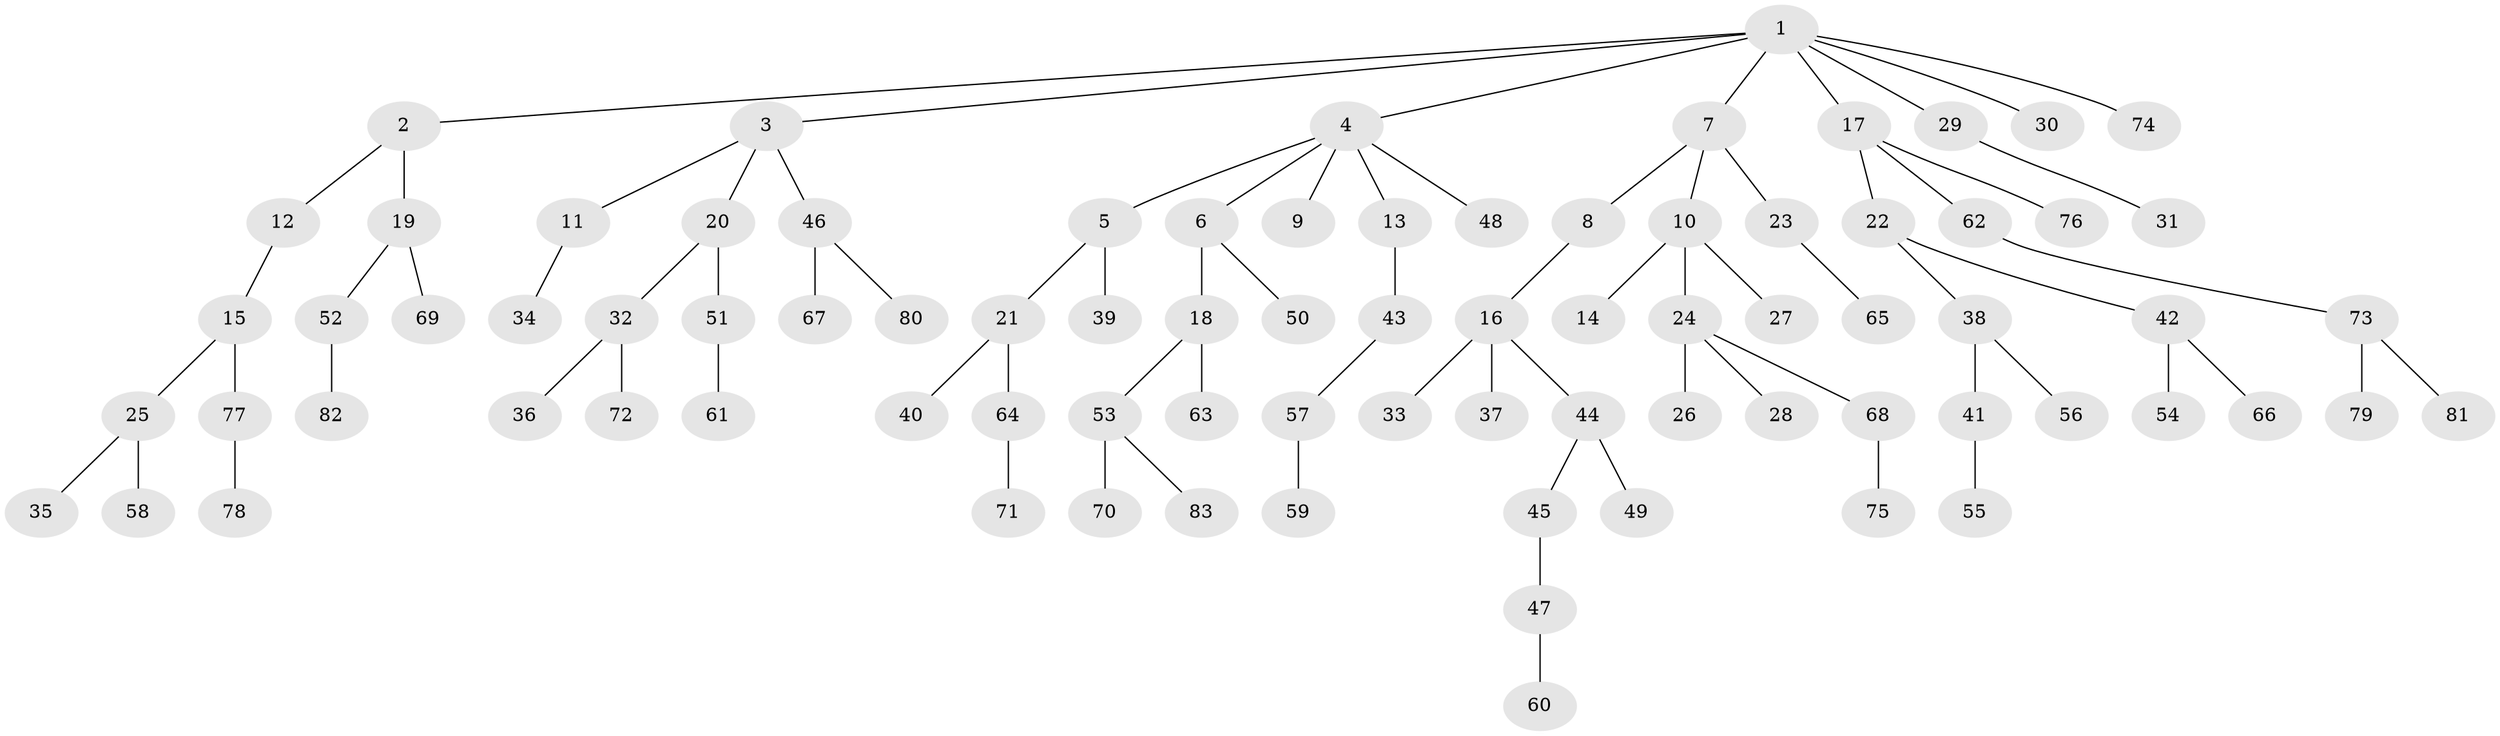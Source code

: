 // Generated by graph-tools (version 1.1) at 2025/26/03/09/25 03:26:29]
// undirected, 83 vertices, 82 edges
graph export_dot {
graph [start="1"]
  node [color=gray90,style=filled];
  1;
  2;
  3;
  4;
  5;
  6;
  7;
  8;
  9;
  10;
  11;
  12;
  13;
  14;
  15;
  16;
  17;
  18;
  19;
  20;
  21;
  22;
  23;
  24;
  25;
  26;
  27;
  28;
  29;
  30;
  31;
  32;
  33;
  34;
  35;
  36;
  37;
  38;
  39;
  40;
  41;
  42;
  43;
  44;
  45;
  46;
  47;
  48;
  49;
  50;
  51;
  52;
  53;
  54;
  55;
  56;
  57;
  58;
  59;
  60;
  61;
  62;
  63;
  64;
  65;
  66;
  67;
  68;
  69;
  70;
  71;
  72;
  73;
  74;
  75;
  76;
  77;
  78;
  79;
  80;
  81;
  82;
  83;
  1 -- 2;
  1 -- 3;
  1 -- 4;
  1 -- 7;
  1 -- 17;
  1 -- 29;
  1 -- 30;
  1 -- 74;
  2 -- 12;
  2 -- 19;
  3 -- 11;
  3 -- 20;
  3 -- 46;
  4 -- 5;
  4 -- 6;
  4 -- 9;
  4 -- 13;
  4 -- 48;
  5 -- 21;
  5 -- 39;
  6 -- 18;
  6 -- 50;
  7 -- 8;
  7 -- 10;
  7 -- 23;
  8 -- 16;
  10 -- 14;
  10 -- 24;
  10 -- 27;
  11 -- 34;
  12 -- 15;
  13 -- 43;
  15 -- 25;
  15 -- 77;
  16 -- 33;
  16 -- 37;
  16 -- 44;
  17 -- 22;
  17 -- 62;
  17 -- 76;
  18 -- 53;
  18 -- 63;
  19 -- 52;
  19 -- 69;
  20 -- 32;
  20 -- 51;
  21 -- 40;
  21 -- 64;
  22 -- 38;
  22 -- 42;
  23 -- 65;
  24 -- 26;
  24 -- 28;
  24 -- 68;
  25 -- 35;
  25 -- 58;
  29 -- 31;
  32 -- 36;
  32 -- 72;
  38 -- 41;
  38 -- 56;
  41 -- 55;
  42 -- 54;
  42 -- 66;
  43 -- 57;
  44 -- 45;
  44 -- 49;
  45 -- 47;
  46 -- 67;
  46 -- 80;
  47 -- 60;
  51 -- 61;
  52 -- 82;
  53 -- 70;
  53 -- 83;
  57 -- 59;
  62 -- 73;
  64 -- 71;
  68 -- 75;
  73 -- 79;
  73 -- 81;
  77 -- 78;
}
